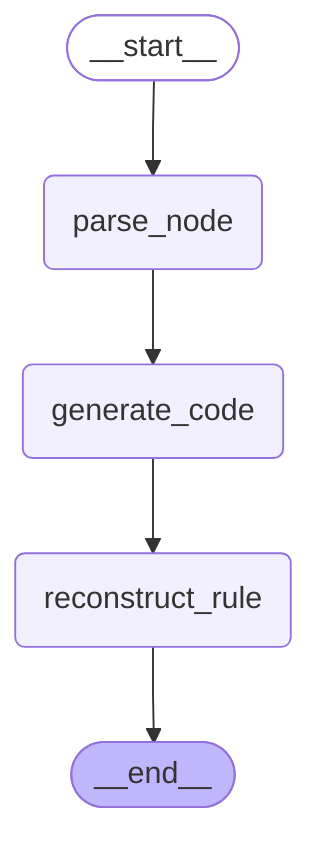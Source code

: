---
config:
  flowchart:
    curve: linear
---
graph TD;
	__start__([<p>__start__</p>]):::first
	parse_node(parse_node)
	generate_code(generate_code)
	reconstruct_rule(reconstruct_rule)
	__end__([<p>__end__</p>]):::last
	__start__ --> parse_node;
	generate_code --> reconstruct_rule;
	parse_node --> generate_code;
	reconstruct_rule --> __end__;
	classDef default fill:#f2f0ff,line-height:1.2
	classDef first fill-opacity:0
	classDef last fill:#bfb6fc